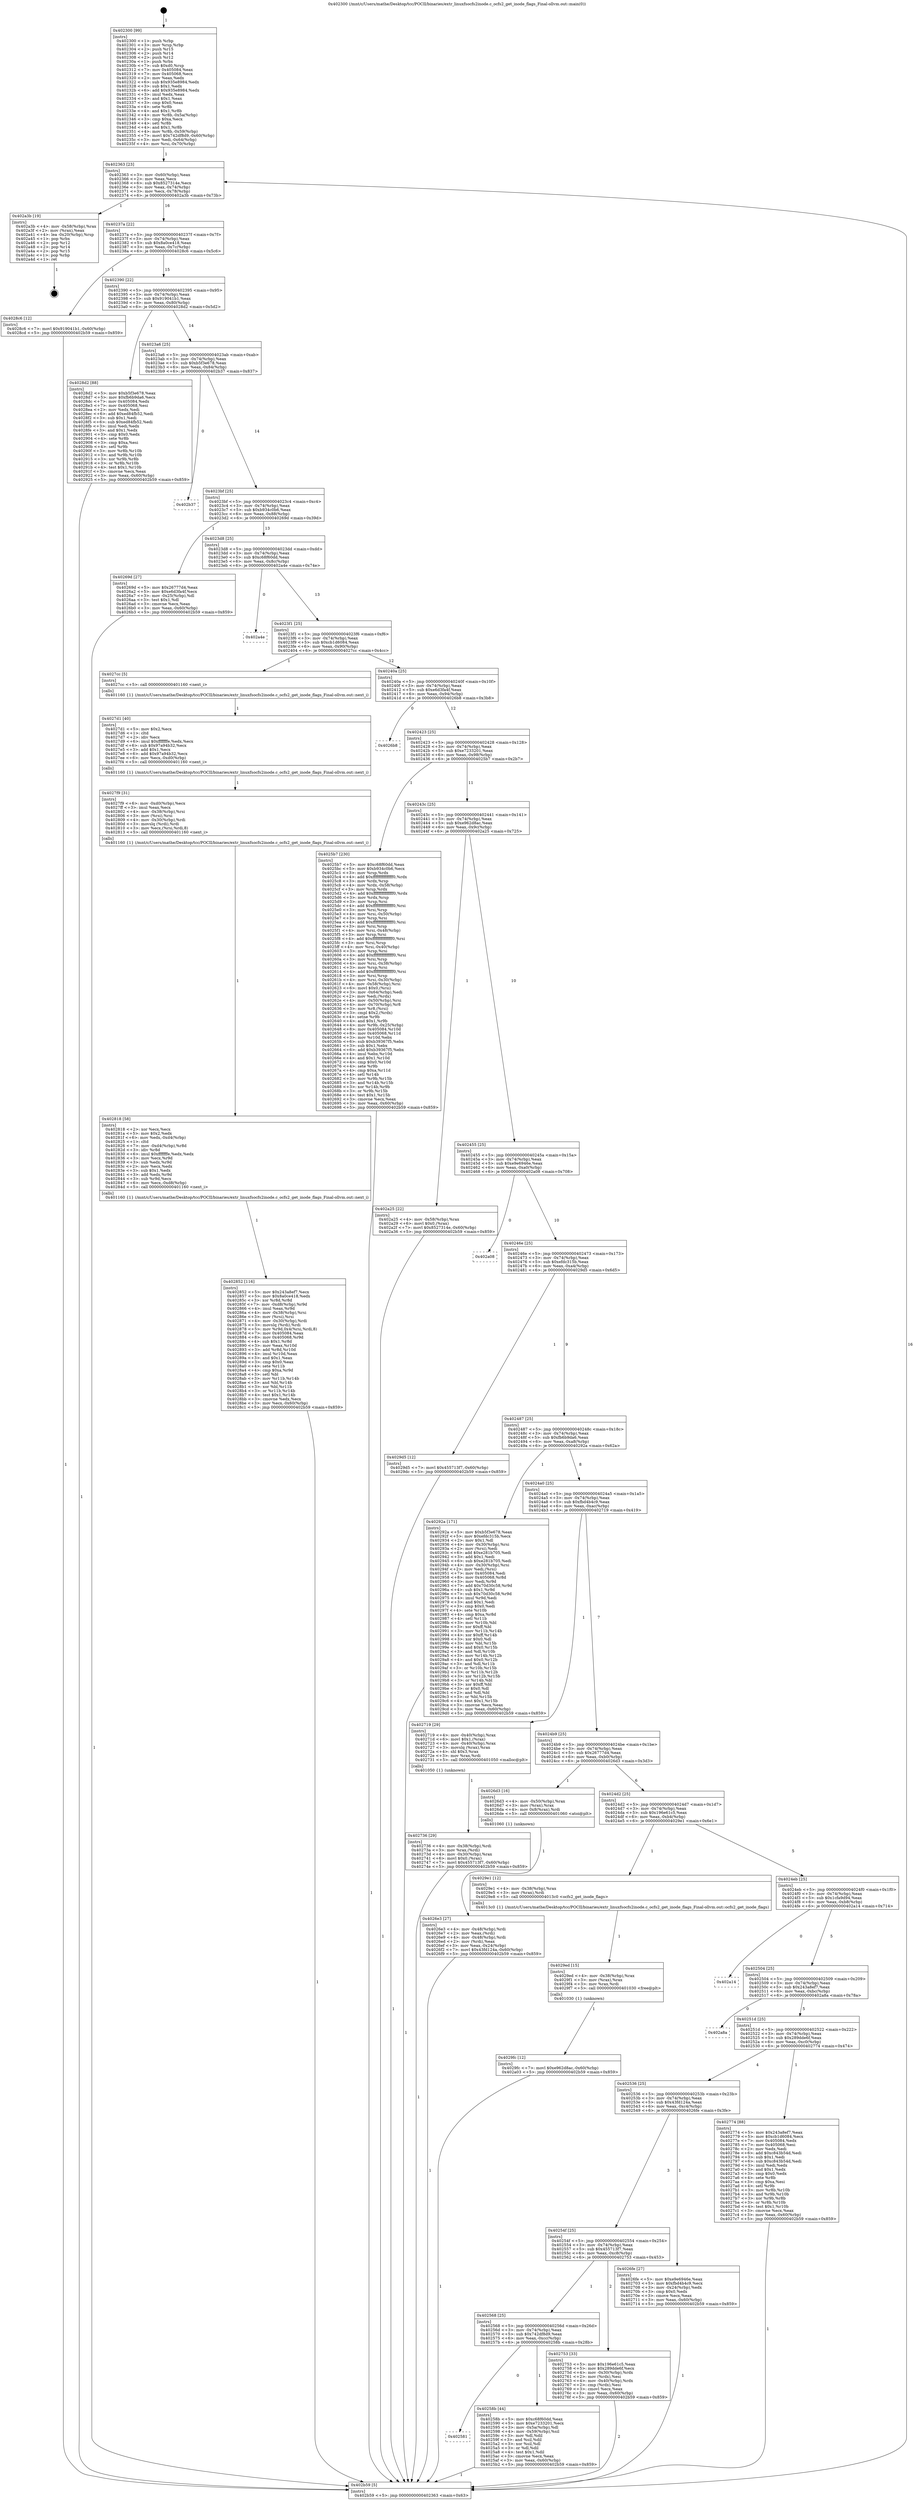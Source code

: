 digraph "0x402300" {
  label = "0x402300 (/mnt/c/Users/mathe/Desktop/tcc/POCII/binaries/extr_linuxfsocfs2inode.c_ocfs2_get_inode_flags_Final-ollvm.out::main(0))"
  labelloc = "t"
  node[shape=record]

  Entry [label="",width=0.3,height=0.3,shape=circle,fillcolor=black,style=filled]
  "0x402363" [label="{
     0x402363 [23]\l
     | [instrs]\l
     &nbsp;&nbsp;0x402363 \<+3\>: mov -0x60(%rbp),%eax\l
     &nbsp;&nbsp;0x402366 \<+2\>: mov %eax,%ecx\l
     &nbsp;&nbsp;0x402368 \<+6\>: sub $0x8527314e,%ecx\l
     &nbsp;&nbsp;0x40236e \<+3\>: mov %eax,-0x74(%rbp)\l
     &nbsp;&nbsp;0x402371 \<+3\>: mov %ecx,-0x78(%rbp)\l
     &nbsp;&nbsp;0x402374 \<+6\>: je 0000000000402a3b \<main+0x73b\>\l
  }"]
  "0x402a3b" [label="{
     0x402a3b [19]\l
     | [instrs]\l
     &nbsp;&nbsp;0x402a3b \<+4\>: mov -0x58(%rbp),%rax\l
     &nbsp;&nbsp;0x402a3f \<+2\>: mov (%rax),%eax\l
     &nbsp;&nbsp;0x402a41 \<+4\>: lea -0x20(%rbp),%rsp\l
     &nbsp;&nbsp;0x402a45 \<+1\>: pop %rbx\l
     &nbsp;&nbsp;0x402a46 \<+2\>: pop %r12\l
     &nbsp;&nbsp;0x402a48 \<+2\>: pop %r14\l
     &nbsp;&nbsp;0x402a4a \<+2\>: pop %r15\l
     &nbsp;&nbsp;0x402a4c \<+1\>: pop %rbp\l
     &nbsp;&nbsp;0x402a4d \<+1\>: ret\l
  }"]
  "0x40237a" [label="{
     0x40237a [22]\l
     | [instrs]\l
     &nbsp;&nbsp;0x40237a \<+5\>: jmp 000000000040237f \<main+0x7f\>\l
     &nbsp;&nbsp;0x40237f \<+3\>: mov -0x74(%rbp),%eax\l
     &nbsp;&nbsp;0x402382 \<+5\>: sub $0x8a0ce418,%eax\l
     &nbsp;&nbsp;0x402387 \<+3\>: mov %eax,-0x7c(%rbp)\l
     &nbsp;&nbsp;0x40238a \<+6\>: je 00000000004028c6 \<main+0x5c6\>\l
  }"]
  Exit [label="",width=0.3,height=0.3,shape=circle,fillcolor=black,style=filled,peripheries=2]
  "0x4028c6" [label="{
     0x4028c6 [12]\l
     | [instrs]\l
     &nbsp;&nbsp;0x4028c6 \<+7\>: movl $0x919041b1,-0x60(%rbp)\l
     &nbsp;&nbsp;0x4028cd \<+5\>: jmp 0000000000402b59 \<main+0x859\>\l
  }"]
  "0x402390" [label="{
     0x402390 [22]\l
     | [instrs]\l
     &nbsp;&nbsp;0x402390 \<+5\>: jmp 0000000000402395 \<main+0x95\>\l
     &nbsp;&nbsp;0x402395 \<+3\>: mov -0x74(%rbp),%eax\l
     &nbsp;&nbsp;0x402398 \<+5\>: sub $0x919041b1,%eax\l
     &nbsp;&nbsp;0x40239d \<+3\>: mov %eax,-0x80(%rbp)\l
     &nbsp;&nbsp;0x4023a0 \<+6\>: je 00000000004028d2 \<main+0x5d2\>\l
  }"]
  "0x4029fc" [label="{
     0x4029fc [12]\l
     | [instrs]\l
     &nbsp;&nbsp;0x4029fc \<+7\>: movl $0xe962d8ac,-0x60(%rbp)\l
     &nbsp;&nbsp;0x402a03 \<+5\>: jmp 0000000000402b59 \<main+0x859\>\l
  }"]
  "0x4028d2" [label="{
     0x4028d2 [88]\l
     | [instrs]\l
     &nbsp;&nbsp;0x4028d2 \<+5\>: mov $0xb5f3e678,%eax\l
     &nbsp;&nbsp;0x4028d7 \<+5\>: mov $0xfb6b9da6,%ecx\l
     &nbsp;&nbsp;0x4028dc \<+7\>: mov 0x405084,%edx\l
     &nbsp;&nbsp;0x4028e3 \<+7\>: mov 0x405068,%esi\l
     &nbsp;&nbsp;0x4028ea \<+2\>: mov %edx,%edi\l
     &nbsp;&nbsp;0x4028ec \<+6\>: add $0xed84fb52,%edi\l
     &nbsp;&nbsp;0x4028f2 \<+3\>: sub $0x1,%edi\l
     &nbsp;&nbsp;0x4028f5 \<+6\>: sub $0xed84fb52,%edi\l
     &nbsp;&nbsp;0x4028fb \<+3\>: imul %edi,%edx\l
     &nbsp;&nbsp;0x4028fe \<+3\>: and $0x1,%edx\l
     &nbsp;&nbsp;0x402901 \<+3\>: cmp $0x0,%edx\l
     &nbsp;&nbsp;0x402904 \<+4\>: sete %r8b\l
     &nbsp;&nbsp;0x402908 \<+3\>: cmp $0xa,%esi\l
     &nbsp;&nbsp;0x40290b \<+4\>: setl %r9b\l
     &nbsp;&nbsp;0x40290f \<+3\>: mov %r8b,%r10b\l
     &nbsp;&nbsp;0x402912 \<+3\>: and %r9b,%r10b\l
     &nbsp;&nbsp;0x402915 \<+3\>: xor %r9b,%r8b\l
     &nbsp;&nbsp;0x402918 \<+3\>: or %r8b,%r10b\l
     &nbsp;&nbsp;0x40291b \<+4\>: test $0x1,%r10b\l
     &nbsp;&nbsp;0x40291f \<+3\>: cmovne %ecx,%eax\l
     &nbsp;&nbsp;0x402922 \<+3\>: mov %eax,-0x60(%rbp)\l
     &nbsp;&nbsp;0x402925 \<+5\>: jmp 0000000000402b59 \<main+0x859\>\l
  }"]
  "0x4023a6" [label="{
     0x4023a6 [25]\l
     | [instrs]\l
     &nbsp;&nbsp;0x4023a6 \<+5\>: jmp 00000000004023ab \<main+0xab\>\l
     &nbsp;&nbsp;0x4023ab \<+3\>: mov -0x74(%rbp),%eax\l
     &nbsp;&nbsp;0x4023ae \<+5\>: sub $0xb5f3e678,%eax\l
     &nbsp;&nbsp;0x4023b3 \<+6\>: mov %eax,-0x84(%rbp)\l
     &nbsp;&nbsp;0x4023b9 \<+6\>: je 0000000000402b37 \<main+0x837\>\l
  }"]
  "0x4029ed" [label="{
     0x4029ed [15]\l
     | [instrs]\l
     &nbsp;&nbsp;0x4029ed \<+4\>: mov -0x38(%rbp),%rax\l
     &nbsp;&nbsp;0x4029f1 \<+3\>: mov (%rax),%rax\l
     &nbsp;&nbsp;0x4029f4 \<+3\>: mov %rax,%rdi\l
     &nbsp;&nbsp;0x4029f7 \<+5\>: call 0000000000401030 \<free@plt\>\l
     | [calls]\l
     &nbsp;&nbsp;0x401030 \{1\} (unknown)\l
  }"]
  "0x402b37" [label="{
     0x402b37\l
  }", style=dashed]
  "0x4023bf" [label="{
     0x4023bf [25]\l
     | [instrs]\l
     &nbsp;&nbsp;0x4023bf \<+5\>: jmp 00000000004023c4 \<main+0xc4\>\l
     &nbsp;&nbsp;0x4023c4 \<+3\>: mov -0x74(%rbp),%eax\l
     &nbsp;&nbsp;0x4023c7 \<+5\>: sub $0xb934c0b6,%eax\l
     &nbsp;&nbsp;0x4023cc \<+6\>: mov %eax,-0x88(%rbp)\l
     &nbsp;&nbsp;0x4023d2 \<+6\>: je 000000000040269d \<main+0x39d\>\l
  }"]
  "0x402852" [label="{
     0x402852 [116]\l
     | [instrs]\l
     &nbsp;&nbsp;0x402852 \<+5\>: mov $0x243a8ef7,%ecx\l
     &nbsp;&nbsp;0x402857 \<+5\>: mov $0x8a0ce418,%edx\l
     &nbsp;&nbsp;0x40285c \<+3\>: xor %r8d,%r8d\l
     &nbsp;&nbsp;0x40285f \<+7\>: mov -0xd8(%rbp),%r9d\l
     &nbsp;&nbsp;0x402866 \<+4\>: imul %eax,%r9d\l
     &nbsp;&nbsp;0x40286a \<+4\>: mov -0x38(%rbp),%rsi\l
     &nbsp;&nbsp;0x40286e \<+3\>: mov (%rsi),%rsi\l
     &nbsp;&nbsp;0x402871 \<+4\>: mov -0x30(%rbp),%rdi\l
     &nbsp;&nbsp;0x402875 \<+3\>: movslq (%rdi),%rdi\l
     &nbsp;&nbsp;0x402878 \<+5\>: mov %r9d,0x4(%rsi,%rdi,8)\l
     &nbsp;&nbsp;0x40287d \<+7\>: mov 0x405084,%eax\l
     &nbsp;&nbsp;0x402884 \<+8\>: mov 0x405068,%r9d\l
     &nbsp;&nbsp;0x40288c \<+4\>: sub $0x1,%r8d\l
     &nbsp;&nbsp;0x402890 \<+3\>: mov %eax,%r10d\l
     &nbsp;&nbsp;0x402893 \<+3\>: add %r8d,%r10d\l
     &nbsp;&nbsp;0x402896 \<+4\>: imul %r10d,%eax\l
     &nbsp;&nbsp;0x40289a \<+3\>: and $0x1,%eax\l
     &nbsp;&nbsp;0x40289d \<+3\>: cmp $0x0,%eax\l
     &nbsp;&nbsp;0x4028a0 \<+4\>: sete %r11b\l
     &nbsp;&nbsp;0x4028a4 \<+4\>: cmp $0xa,%r9d\l
     &nbsp;&nbsp;0x4028a8 \<+3\>: setl %bl\l
     &nbsp;&nbsp;0x4028ab \<+3\>: mov %r11b,%r14b\l
     &nbsp;&nbsp;0x4028ae \<+3\>: and %bl,%r14b\l
     &nbsp;&nbsp;0x4028b1 \<+3\>: xor %bl,%r11b\l
     &nbsp;&nbsp;0x4028b4 \<+3\>: or %r11b,%r14b\l
     &nbsp;&nbsp;0x4028b7 \<+4\>: test $0x1,%r14b\l
     &nbsp;&nbsp;0x4028bb \<+3\>: cmovne %edx,%ecx\l
     &nbsp;&nbsp;0x4028be \<+3\>: mov %ecx,-0x60(%rbp)\l
     &nbsp;&nbsp;0x4028c1 \<+5\>: jmp 0000000000402b59 \<main+0x859\>\l
  }"]
  "0x40269d" [label="{
     0x40269d [27]\l
     | [instrs]\l
     &nbsp;&nbsp;0x40269d \<+5\>: mov $0x26777d4,%eax\l
     &nbsp;&nbsp;0x4026a2 \<+5\>: mov $0xe6d3fa4f,%ecx\l
     &nbsp;&nbsp;0x4026a7 \<+3\>: mov -0x25(%rbp),%dl\l
     &nbsp;&nbsp;0x4026aa \<+3\>: test $0x1,%dl\l
     &nbsp;&nbsp;0x4026ad \<+3\>: cmovne %ecx,%eax\l
     &nbsp;&nbsp;0x4026b0 \<+3\>: mov %eax,-0x60(%rbp)\l
     &nbsp;&nbsp;0x4026b3 \<+5\>: jmp 0000000000402b59 \<main+0x859\>\l
  }"]
  "0x4023d8" [label="{
     0x4023d8 [25]\l
     | [instrs]\l
     &nbsp;&nbsp;0x4023d8 \<+5\>: jmp 00000000004023dd \<main+0xdd\>\l
     &nbsp;&nbsp;0x4023dd \<+3\>: mov -0x74(%rbp),%eax\l
     &nbsp;&nbsp;0x4023e0 \<+5\>: sub $0xc68f60dd,%eax\l
     &nbsp;&nbsp;0x4023e5 \<+6\>: mov %eax,-0x8c(%rbp)\l
     &nbsp;&nbsp;0x4023eb \<+6\>: je 0000000000402a4e \<main+0x74e\>\l
  }"]
  "0x402818" [label="{
     0x402818 [58]\l
     | [instrs]\l
     &nbsp;&nbsp;0x402818 \<+2\>: xor %ecx,%ecx\l
     &nbsp;&nbsp;0x40281a \<+5\>: mov $0x2,%edx\l
     &nbsp;&nbsp;0x40281f \<+6\>: mov %edx,-0xd4(%rbp)\l
     &nbsp;&nbsp;0x402825 \<+1\>: cltd\l
     &nbsp;&nbsp;0x402826 \<+7\>: mov -0xd4(%rbp),%r8d\l
     &nbsp;&nbsp;0x40282d \<+3\>: idiv %r8d\l
     &nbsp;&nbsp;0x402830 \<+6\>: imul $0xfffffffe,%edx,%edx\l
     &nbsp;&nbsp;0x402836 \<+3\>: mov %ecx,%r9d\l
     &nbsp;&nbsp;0x402839 \<+3\>: sub %edx,%r9d\l
     &nbsp;&nbsp;0x40283c \<+2\>: mov %ecx,%edx\l
     &nbsp;&nbsp;0x40283e \<+3\>: sub $0x1,%edx\l
     &nbsp;&nbsp;0x402841 \<+3\>: add %edx,%r9d\l
     &nbsp;&nbsp;0x402844 \<+3\>: sub %r9d,%ecx\l
     &nbsp;&nbsp;0x402847 \<+6\>: mov %ecx,-0xd8(%rbp)\l
     &nbsp;&nbsp;0x40284d \<+5\>: call 0000000000401160 \<next_i\>\l
     | [calls]\l
     &nbsp;&nbsp;0x401160 \{1\} (/mnt/c/Users/mathe/Desktop/tcc/POCII/binaries/extr_linuxfsocfs2inode.c_ocfs2_get_inode_flags_Final-ollvm.out::next_i)\l
  }"]
  "0x402a4e" [label="{
     0x402a4e\l
  }", style=dashed]
  "0x4023f1" [label="{
     0x4023f1 [25]\l
     | [instrs]\l
     &nbsp;&nbsp;0x4023f1 \<+5\>: jmp 00000000004023f6 \<main+0xf6\>\l
     &nbsp;&nbsp;0x4023f6 \<+3\>: mov -0x74(%rbp),%eax\l
     &nbsp;&nbsp;0x4023f9 \<+5\>: sub $0xcb1d6084,%eax\l
     &nbsp;&nbsp;0x4023fe \<+6\>: mov %eax,-0x90(%rbp)\l
     &nbsp;&nbsp;0x402404 \<+6\>: je 00000000004027cc \<main+0x4cc\>\l
  }"]
  "0x4027f9" [label="{
     0x4027f9 [31]\l
     | [instrs]\l
     &nbsp;&nbsp;0x4027f9 \<+6\>: mov -0xd0(%rbp),%ecx\l
     &nbsp;&nbsp;0x4027ff \<+3\>: imul %eax,%ecx\l
     &nbsp;&nbsp;0x402802 \<+4\>: mov -0x38(%rbp),%rsi\l
     &nbsp;&nbsp;0x402806 \<+3\>: mov (%rsi),%rsi\l
     &nbsp;&nbsp;0x402809 \<+4\>: mov -0x30(%rbp),%rdi\l
     &nbsp;&nbsp;0x40280d \<+3\>: movslq (%rdi),%rdi\l
     &nbsp;&nbsp;0x402810 \<+3\>: mov %ecx,(%rsi,%rdi,8)\l
     &nbsp;&nbsp;0x402813 \<+5\>: call 0000000000401160 \<next_i\>\l
     | [calls]\l
     &nbsp;&nbsp;0x401160 \{1\} (/mnt/c/Users/mathe/Desktop/tcc/POCII/binaries/extr_linuxfsocfs2inode.c_ocfs2_get_inode_flags_Final-ollvm.out::next_i)\l
  }"]
  "0x4027cc" [label="{
     0x4027cc [5]\l
     | [instrs]\l
     &nbsp;&nbsp;0x4027cc \<+5\>: call 0000000000401160 \<next_i\>\l
     | [calls]\l
     &nbsp;&nbsp;0x401160 \{1\} (/mnt/c/Users/mathe/Desktop/tcc/POCII/binaries/extr_linuxfsocfs2inode.c_ocfs2_get_inode_flags_Final-ollvm.out::next_i)\l
  }"]
  "0x40240a" [label="{
     0x40240a [25]\l
     | [instrs]\l
     &nbsp;&nbsp;0x40240a \<+5\>: jmp 000000000040240f \<main+0x10f\>\l
     &nbsp;&nbsp;0x40240f \<+3\>: mov -0x74(%rbp),%eax\l
     &nbsp;&nbsp;0x402412 \<+5\>: sub $0xe6d3fa4f,%eax\l
     &nbsp;&nbsp;0x402417 \<+6\>: mov %eax,-0x94(%rbp)\l
     &nbsp;&nbsp;0x40241d \<+6\>: je 00000000004026b8 \<main+0x3b8\>\l
  }"]
  "0x4027d1" [label="{
     0x4027d1 [40]\l
     | [instrs]\l
     &nbsp;&nbsp;0x4027d1 \<+5\>: mov $0x2,%ecx\l
     &nbsp;&nbsp;0x4027d6 \<+1\>: cltd\l
     &nbsp;&nbsp;0x4027d7 \<+2\>: idiv %ecx\l
     &nbsp;&nbsp;0x4027d9 \<+6\>: imul $0xfffffffe,%edx,%ecx\l
     &nbsp;&nbsp;0x4027df \<+6\>: sub $0x97a94b32,%ecx\l
     &nbsp;&nbsp;0x4027e5 \<+3\>: add $0x1,%ecx\l
     &nbsp;&nbsp;0x4027e8 \<+6\>: add $0x97a94b32,%ecx\l
     &nbsp;&nbsp;0x4027ee \<+6\>: mov %ecx,-0xd0(%rbp)\l
     &nbsp;&nbsp;0x4027f4 \<+5\>: call 0000000000401160 \<next_i\>\l
     | [calls]\l
     &nbsp;&nbsp;0x401160 \{1\} (/mnt/c/Users/mathe/Desktop/tcc/POCII/binaries/extr_linuxfsocfs2inode.c_ocfs2_get_inode_flags_Final-ollvm.out::next_i)\l
  }"]
  "0x4026b8" [label="{
     0x4026b8\l
  }", style=dashed]
  "0x402423" [label="{
     0x402423 [25]\l
     | [instrs]\l
     &nbsp;&nbsp;0x402423 \<+5\>: jmp 0000000000402428 \<main+0x128\>\l
     &nbsp;&nbsp;0x402428 \<+3\>: mov -0x74(%rbp),%eax\l
     &nbsp;&nbsp;0x40242b \<+5\>: sub $0xe7233201,%eax\l
     &nbsp;&nbsp;0x402430 \<+6\>: mov %eax,-0x98(%rbp)\l
     &nbsp;&nbsp;0x402436 \<+6\>: je 00000000004025b7 \<main+0x2b7\>\l
  }"]
  "0x402736" [label="{
     0x402736 [29]\l
     | [instrs]\l
     &nbsp;&nbsp;0x402736 \<+4\>: mov -0x38(%rbp),%rdi\l
     &nbsp;&nbsp;0x40273a \<+3\>: mov %rax,(%rdi)\l
     &nbsp;&nbsp;0x40273d \<+4\>: mov -0x30(%rbp),%rax\l
     &nbsp;&nbsp;0x402741 \<+6\>: movl $0x0,(%rax)\l
     &nbsp;&nbsp;0x402747 \<+7\>: movl $0x455713f7,-0x60(%rbp)\l
     &nbsp;&nbsp;0x40274e \<+5\>: jmp 0000000000402b59 \<main+0x859\>\l
  }"]
  "0x4025b7" [label="{
     0x4025b7 [230]\l
     | [instrs]\l
     &nbsp;&nbsp;0x4025b7 \<+5\>: mov $0xc68f60dd,%eax\l
     &nbsp;&nbsp;0x4025bc \<+5\>: mov $0xb934c0b6,%ecx\l
     &nbsp;&nbsp;0x4025c1 \<+3\>: mov %rsp,%rdx\l
     &nbsp;&nbsp;0x4025c4 \<+4\>: add $0xfffffffffffffff0,%rdx\l
     &nbsp;&nbsp;0x4025c8 \<+3\>: mov %rdx,%rsp\l
     &nbsp;&nbsp;0x4025cb \<+4\>: mov %rdx,-0x58(%rbp)\l
     &nbsp;&nbsp;0x4025cf \<+3\>: mov %rsp,%rdx\l
     &nbsp;&nbsp;0x4025d2 \<+4\>: add $0xfffffffffffffff0,%rdx\l
     &nbsp;&nbsp;0x4025d6 \<+3\>: mov %rdx,%rsp\l
     &nbsp;&nbsp;0x4025d9 \<+3\>: mov %rsp,%rsi\l
     &nbsp;&nbsp;0x4025dc \<+4\>: add $0xfffffffffffffff0,%rsi\l
     &nbsp;&nbsp;0x4025e0 \<+3\>: mov %rsi,%rsp\l
     &nbsp;&nbsp;0x4025e3 \<+4\>: mov %rsi,-0x50(%rbp)\l
     &nbsp;&nbsp;0x4025e7 \<+3\>: mov %rsp,%rsi\l
     &nbsp;&nbsp;0x4025ea \<+4\>: add $0xfffffffffffffff0,%rsi\l
     &nbsp;&nbsp;0x4025ee \<+3\>: mov %rsi,%rsp\l
     &nbsp;&nbsp;0x4025f1 \<+4\>: mov %rsi,-0x48(%rbp)\l
     &nbsp;&nbsp;0x4025f5 \<+3\>: mov %rsp,%rsi\l
     &nbsp;&nbsp;0x4025f8 \<+4\>: add $0xfffffffffffffff0,%rsi\l
     &nbsp;&nbsp;0x4025fc \<+3\>: mov %rsi,%rsp\l
     &nbsp;&nbsp;0x4025ff \<+4\>: mov %rsi,-0x40(%rbp)\l
     &nbsp;&nbsp;0x402603 \<+3\>: mov %rsp,%rsi\l
     &nbsp;&nbsp;0x402606 \<+4\>: add $0xfffffffffffffff0,%rsi\l
     &nbsp;&nbsp;0x40260a \<+3\>: mov %rsi,%rsp\l
     &nbsp;&nbsp;0x40260d \<+4\>: mov %rsi,-0x38(%rbp)\l
     &nbsp;&nbsp;0x402611 \<+3\>: mov %rsp,%rsi\l
     &nbsp;&nbsp;0x402614 \<+4\>: add $0xfffffffffffffff0,%rsi\l
     &nbsp;&nbsp;0x402618 \<+3\>: mov %rsi,%rsp\l
     &nbsp;&nbsp;0x40261b \<+4\>: mov %rsi,-0x30(%rbp)\l
     &nbsp;&nbsp;0x40261f \<+4\>: mov -0x58(%rbp),%rsi\l
     &nbsp;&nbsp;0x402623 \<+6\>: movl $0x0,(%rsi)\l
     &nbsp;&nbsp;0x402629 \<+3\>: mov -0x64(%rbp),%edi\l
     &nbsp;&nbsp;0x40262c \<+2\>: mov %edi,(%rdx)\l
     &nbsp;&nbsp;0x40262e \<+4\>: mov -0x50(%rbp),%rsi\l
     &nbsp;&nbsp;0x402632 \<+4\>: mov -0x70(%rbp),%r8\l
     &nbsp;&nbsp;0x402636 \<+3\>: mov %r8,(%rsi)\l
     &nbsp;&nbsp;0x402639 \<+3\>: cmpl $0x2,(%rdx)\l
     &nbsp;&nbsp;0x40263c \<+4\>: setne %r9b\l
     &nbsp;&nbsp;0x402640 \<+4\>: and $0x1,%r9b\l
     &nbsp;&nbsp;0x402644 \<+4\>: mov %r9b,-0x25(%rbp)\l
     &nbsp;&nbsp;0x402648 \<+8\>: mov 0x405084,%r10d\l
     &nbsp;&nbsp;0x402650 \<+8\>: mov 0x405068,%r11d\l
     &nbsp;&nbsp;0x402658 \<+3\>: mov %r10d,%ebx\l
     &nbsp;&nbsp;0x40265b \<+6\>: sub $0xb39367f5,%ebx\l
     &nbsp;&nbsp;0x402661 \<+3\>: sub $0x1,%ebx\l
     &nbsp;&nbsp;0x402664 \<+6\>: add $0xb39367f5,%ebx\l
     &nbsp;&nbsp;0x40266a \<+4\>: imul %ebx,%r10d\l
     &nbsp;&nbsp;0x40266e \<+4\>: and $0x1,%r10d\l
     &nbsp;&nbsp;0x402672 \<+4\>: cmp $0x0,%r10d\l
     &nbsp;&nbsp;0x402676 \<+4\>: sete %r9b\l
     &nbsp;&nbsp;0x40267a \<+4\>: cmp $0xa,%r11d\l
     &nbsp;&nbsp;0x40267e \<+4\>: setl %r14b\l
     &nbsp;&nbsp;0x402682 \<+3\>: mov %r9b,%r15b\l
     &nbsp;&nbsp;0x402685 \<+3\>: and %r14b,%r15b\l
     &nbsp;&nbsp;0x402688 \<+3\>: xor %r14b,%r9b\l
     &nbsp;&nbsp;0x40268b \<+3\>: or %r9b,%r15b\l
     &nbsp;&nbsp;0x40268e \<+4\>: test $0x1,%r15b\l
     &nbsp;&nbsp;0x402692 \<+3\>: cmovne %ecx,%eax\l
     &nbsp;&nbsp;0x402695 \<+3\>: mov %eax,-0x60(%rbp)\l
     &nbsp;&nbsp;0x402698 \<+5\>: jmp 0000000000402b59 \<main+0x859\>\l
  }"]
  "0x40243c" [label="{
     0x40243c [25]\l
     | [instrs]\l
     &nbsp;&nbsp;0x40243c \<+5\>: jmp 0000000000402441 \<main+0x141\>\l
     &nbsp;&nbsp;0x402441 \<+3\>: mov -0x74(%rbp),%eax\l
     &nbsp;&nbsp;0x402444 \<+5\>: sub $0xe962d8ac,%eax\l
     &nbsp;&nbsp;0x402449 \<+6\>: mov %eax,-0x9c(%rbp)\l
     &nbsp;&nbsp;0x40244f \<+6\>: je 0000000000402a25 \<main+0x725\>\l
  }"]
  "0x4026e3" [label="{
     0x4026e3 [27]\l
     | [instrs]\l
     &nbsp;&nbsp;0x4026e3 \<+4\>: mov -0x48(%rbp),%rdi\l
     &nbsp;&nbsp;0x4026e7 \<+2\>: mov %eax,(%rdi)\l
     &nbsp;&nbsp;0x4026e9 \<+4\>: mov -0x48(%rbp),%rdi\l
     &nbsp;&nbsp;0x4026ed \<+2\>: mov (%rdi),%eax\l
     &nbsp;&nbsp;0x4026ef \<+3\>: mov %eax,-0x24(%rbp)\l
     &nbsp;&nbsp;0x4026f2 \<+7\>: movl $0x43fd124a,-0x60(%rbp)\l
     &nbsp;&nbsp;0x4026f9 \<+5\>: jmp 0000000000402b59 \<main+0x859\>\l
  }"]
  "0x402a25" [label="{
     0x402a25 [22]\l
     | [instrs]\l
     &nbsp;&nbsp;0x402a25 \<+4\>: mov -0x58(%rbp),%rax\l
     &nbsp;&nbsp;0x402a29 \<+6\>: movl $0x0,(%rax)\l
     &nbsp;&nbsp;0x402a2f \<+7\>: movl $0x8527314e,-0x60(%rbp)\l
     &nbsp;&nbsp;0x402a36 \<+5\>: jmp 0000000000402b59 \<main+0x859\>\l
  }"]
  "0x402455" [label="{
     0x402455 [25]\l
     | [instrs]\l
     &nbsp;&nbsp;0x402455 \<+5\>: jmp 000000000040245a \<main+0x15a\>\l
     &nbsp;&nbsp;0x40245a \<+3\>: mov -0x74(%rbp),%eax\l
     &nbsp;&nbsp;0x40245d \<+5\>: sub $0xe9e6946e,%eax\l
     &nbsp;&nbsp;0x402462 \<+6\>: mov %eax,-0xa0(%rbp)\l
     &nbsp;&nbsp;0x402468 \<+6\>: je 0000000000402a08 \<main+0x708\>\l
  }"]
  "0x402300" [label="{
     0x402300 [99]\l
     | [instrs]\l
     &nbsp;&nbsp;0x402300 \<+1\>: push %rbp\l
     &nbsp;&nbsp;0x402301 \<+3\>: mov %rsp,%rbp\l
     &nbsp;&nbsp;0x402304 \<+2\>: push %r15\l
     &nbsp;&nbsp;0x402306 \<+2\>: push %r14\l
     &nbsp;&nbsp;0x402308 \<+2\>: push %r12\l
     &nbsp;&nbsp;0x40230a \<+1\>: push %rbx\l
     &nbsp;&nbsp;0x40230b \<+7\>: sub $0xd0,%rsp\l
     &nbsp;&nbsp;0x402312 \<+7\>: mov 0x405084,%eax\l
     &nbsp;&nbsp;0x402319 \<+7\>: mov 0x405068,%ecx\l
     &nbsp;&nbsp;0x402320 \<+2\>: mov %eax,%edx\l
     &nbsp;&nbsp;0x402322 \<+6\>: sub $0x935e8984,%edx\l
     &nbsp;&nbsp;0x402328 \<+3\>: sub $0x1,%edx\l
     &nbsp;&nbsp;0x40232b \<+6\>: add $0x935e8984,%edx\l
     &nbsp;&nbsp;0x402331 \<+3\>: imul %edx,%eax\l
     &nbsp;&nbsp;0x402334 \<+3\>: and $0x1,%eax\l
     &nbsp;&nbsp;0x402337 \<+3\>: cmp $0x0,%eax\l
     &nbsp;&nbsp;0x40233a \<+4\>: sete %r8b\l
     &nbsp;&nbsp;0x40233e \<+4\>: and $0x1,%r8b\l
     &nbsp;&nbsp;0x402342 \<+4\>: mov %r8b,-0x5a(%rbp)\l
     &nbsp;&nbsp;0x402346 \<+3\>: cmp $0xa,%ecx\l
     &nbsp;&nbsp;0x402349 \<+4\>: setl %r8b\l
     &nbsp;&nbsp;0x40234d \<+4\>: and $0x1,%r8b\l
     &nbsp;&nbsp;0x402351 \<+4\>: mov %r8b,-0x59(%rbp)\l
     &nbsp;&nbsp;0x402355 \<+7\>: movl $0x742df8d9,-0x60(%rbp)\l
     &nbsp;&nbsp;0x40235c \<+3\>: mov %edi,-0x64(%rbp)\l
     &nbsp;&nbsp;0x40235f \<+4\>: mov %rsi,-0x70(%rbp)\l
  }"]
  "0x402a08" [label="{
     0x402a08\l
  }", style=dashed]
  "0x40246e" [label="{
     0x40246e [25]\l
     | [instrs]\l
     &nbsp;&nbsp;0x40246e \<+5\>: jmp 0000000000402473 \<main+0x173\>\l
     &nbsp;&nbsp;0x402473 \<+3\>: mov -0x74(%rbp),%eax\l
     &nbsp;&nbsp;0x402476 \<+5\>: sub $0xefdc315b,%eax\l
     &nbsp;&nbsp;0x40247b \<+6\>: mov %eax,-0xa4(%rbp)\l
     &nbsp;&nbsp;0x402481 \<+6\>: je 00000000004029d5 \<main+0x6d5\>\l
  }"]
  "0x402b59" [label="{
     0x402b59 [5]\l
     | [instrs]\l
     &nbsp;&nbsp;0x402b59 \<+5\>: jmp 0000000000402363 \<main+0x63\>\l
  }"]
  "0x4029d5" [label="{
     0x4029d5 [12]\l
     | [instrs]\l
     &nbsp;&nbsp;0x4029d5 \<+7\>: movl $0x455713f7,-0x60(%rbp)\l
     &nbsp;&nbsp;0x4029dc \<+5\>: jmp 0000000000402b59 \<main+0x859\>\l
  }"]
  "0x402487" [label="{
     0x402487 [25]\l
     | [instrs]\l
     &nbsp;&nbsp;0x402487 \<+5\>: jmp 000000000040248c \<main+0x18c\>\l
     &nbsp;&nbsp;0x40248c \<+3\>: mov -0x74(%rbp),%eax\l
     &nbsp;&nbsp;0x40248f \<+5\>: sub $0xfb6b9da6,%eax\l
     &nbsp;&nbsp;0x402494 \<+6\>: mov %eax,-0xa8(%rbp)\l
     &nbsp;&nbsp;0x40249a \<+6\>: je 000000000040292a \<main+0x62a\>\l
  }"]
  "0x402581" [label="{
     0x402581\l
  }", style=dashed]
  "0x40292a" [label="{
     0x40292a [171]\l
     | [instrs]\l
     &nbsp;&nbsp;0x40292a \<+5\>: mov $0xb5f3e678,%eax\l
     &nbsp;&nbsp;0x40292f \<+5\>: mov $0xefdc315b,%ecx\l
     &nbsp;&nbsp;0x402934 \<+2\>: mov $0x1,%dl\l
     &nbsp;&nbsp;0x402936 \<+4\>: mov -0x30(%rbp),%rsi\l
     &nbsp;&nbsp;0x40293a \<+2\>: mov (%rsi),%edi\l
     &nbsp;&nbsp;0x40293c \<+6\>: add $0xe281b705,%edi\l
     &nbsp;&nbsp;0x402942 \<+3\>: add $0x1,%edi\l
     &nbsp;&nbsp;0x402945 \<+6\>: sub $0xe281b705,%edi\l
     &nbsp;&nbsp;0x40294b \<+4\>: mov -0x30(%rbp),%rsi\l
     &nbsp;&nbsp;0x40294f \<+2\>: mov %edi,(%rsi)\l
     &nbsp;&nbsp;0x402951 \<+7\>: mov 0x405084,%edi\l
     &nbsp;&nbsp;0x402958 \<+8\>: mov 0x405068,%r8d\l
     &nbsp;&nbsp;0x402960 \<+3\>: mov %edi,%r9d\l
     &nbsp;&nbsp;0x402963 \<+7\>: add $0x70d30c58,%r9d\l
     &nbsp;&nbsp;0x40296a \<+4\>: sub $0x1,%r9d\l
     &nbsp;&nbsp;0x40296e \<+7\>: sub $0x70d30c58,%r9d\l
     &nbsp;&nbsp;0x402975 \<+4\>: imul %r9d,%edi\l
     &nbsp;&nbsp;0x402979 \<+3\>: and $0x1,%edi\l
     &nbsp;&nbsp;0x40297c \<+3\>: cmp $0x0,%edi\l
     &nbsp;&nbsp;0x40297f \<+4\>: sete %r10b\l
     &nbsp;&nbsp;0x402983 \<+4\>: cmp $0xa,%r8d\l
     &nbsp;&nbsp;0x402987 \<+4\>: setl %r11b\l
     &nbsp;&nbsp;0x40298b \<+3\>: mov %r10b,%bl\l
     &nbsp;&nbsp;0x40298e \<+3\>: xor $0xff,%bl\l
     &nbsp;&nbsp;0x402991 \<+3\>: mov %r11b,%r14b\l
     &nbsp;&nbsp;0x402994 \<+4\>: xor $0xff,%r14b\l
     &nbsp;&nbsp;0x402998 \<+3\>: xor $0x0,%dl\l
     &nbsp;&nbsp;0x40299b \<+3\>: mov %bl,%r15b\l
     &nbsp;&nbsp;0x40299e \<+4\>: and $0x0,%r15b\l
     &nbsp;&nbsp;0x4029a2 \<+3\>: and %dl,%r10b\l
     &nbsp;&nbsp;0x4029a5 \<+3\>: mov %r14b,%r12b\l
     &nbsp;&nbsp;0x4029a8 \<+4\>: and $0x0,%r12b\l
     &nbsp;&nbsp;0x4029ac \<+3\>: and %dl,%r11b\l
     &nbsp;&nbsp;0x4029af \<+3\>: or %r10b,%r15b\l
     &nbsp;&nbsp;0x4029b2 \<+3\>: or %r11b,%r12b\l
     &nbsp;&nbsp;0x4029b5 \<+3\>: xor %r12b,%r15b\l
     &nbsp;&nbsp;0x4029b8 \<+3\>: or %r14b,%bl\l
     &nbsp;&nbsp;0x4029bb \<+3\>: xor $0xff,%bl\l
     &nbsp;&nbsp;0x4029be \<+3\>: or $0x0,%dl\l
     &nbsp;&nbsp;0x4029c1 \<+2\>: and %dl,%bl\l
     &nbsp;&nbsp;0x4029c3 \<+3\>: or %bl,%r15b\l
     &nbsp;&nbsp;0x4029c6 \<+4\>: test $0x1,%r15b\l
     &nbsp;&nbsp;0x4029ca \<+3\>: cmovne %ecx,%eax\l
     &nbsp;&nbsp;0x4029cd \<+3\>: mov %eax,-0x60(%rbp)\l
     &nbsp;&nbsp;0x4029d0 \<+5\>: jmp 0000000000402b59 \<main+0x859\>\l
  }"]
  "0x4024a0" [label="{
     0x4024a0 [25]\l
     | [instrs]\l
     &nbsp;&nbsp;0x4024a0 \<+5\>: jmp 00000000004024a5 \<main+0x1a5\>\l
     &nbsp;&nbsp;0x4024a5 \<+3\>: mov -0x74(%rbp),%eax\l
     &nbsp;&nbsp;0x4024a8 \<+5\>: sub $0xfbd4b4c9,%eax\l
     &nbsp;&nbsp;0x4024ad \<+6\>: mov %eax,-0xac(%rbp)\l
     &nbsp;&nbsp;0x4024b3 \<+6\>: je 0000000000402719 \<main+0x419\>\l
  }"]
  "0x40258b" [label="{
     0x40258b [44]\l
     | [instrs]\l
     &nbsp;&nbsp;0x40258b \<+5\>: mov $0xc68f60dd,%eax\l
     &nbsp;&nbsp;0x402590 \<+5\>: mov $0xe7233201,%ecx\l
     &nbsp;&nbsp;0x402595 \<+3\>: mov -0x5a(%rbp),%dl\l
     &nbsp;&nbsp;0x402598 \<+4\>: mov -0x59(%rbp),%sil\l
     &nbsp;&nbsp;0x40259c \<+3\>: mov %dl,%dil\l
     &nbsp;&nbsp;0x40259f \<+3\>: and %sil,%dil\l
     &nbsp;&nbsp;0x4025a2 \<+3\>: xor %sil,%dl\l
     &nbsp;&nbsp;0x4025a5 \<+3\>: or %dl,%dil\l
     &nbsp;&nbsp;0x4025a8 \<+4\>: test $0x1,%dil\l
     &nbsp;&nbsp;0x4025ac \<+3\>: cmovne %ecx,%eax\l
     &nbsp;&nbsp;0x4025af \<+3\>: mov %eax,-0x60(%rbp)\l
     &nbsp;&nbsp;0x4025b2 \<+5\>: jmp 0000000000402b59 \<main+0x859\>\l
  }"]
  "0x402719" [label="{
     0x402719 [29]\l
     | [instrs]\l
     &nbsp;&nbsp;0x402719 \<+4\>: mov -0x40(%rbp),%rax\l
     &nbsp;&nbsp;0x40271d \<+6\>: movl $0x1,(%rax)\l
     &nbsp;&nbsp;0x402723 \<+4\>: mov -0x40(%rbp),%rax\l
     &nbsp;&nbsp;0x402727 \<+3\>: movslq (%rax),%rax\l
     &nbsp;&nbsp;0x40272a \<+4\>: shl $0x3,%rax\l
     &nbsp;&nbsp;0x40272e \<+3\>: mov %rax,%rdi\l
     &nbsp;&nbsp;0x402731 \<+5\>: call 0000000000401050 \<malloc@plt\>\l
     | [calls]\l
     &nbsp;&nbsp;0x401050 \{1\} (unknown)\l
  }"]
  "0x4024b9" [label="{
     0x4024b9 [25]\l
     | [instrs]\l
     &nbsp;&nbsp;0x4024b9 \<+5\>: jmp 00000000004024be \<main+0x1be\>\l
     &nbsp;&nbsp;0x4024be \<+3\>: mov -0x74(%rbp),%eax\l
     &nbsp;&nbsp;0x4024c1 \<+5\>: sub $0x26777d4,%eax\l
     &nbsp;&nbsp;0x4024c6 \<+6\>: mov %eax,-0xb0(%rbp)\l
     &nbsp;&nbsp;0x4024cc \<+6\>: je 00000000004026d3 \<main+0x3d3\>\l
  }"]
  "0x402568" [label="{
     0x402568 [25]\l
     | [instrs]\l
     &nbsp;&nbsp;0x402568 \<+5\>: jmp 000000000040256d \<main+0x26d\>\l
     &nbsp;&nbsp;0x40256d \<+3\>: mov -0x74(%rbp),%eax\l
     &nbsp;&nbsp;0x402570 \<+5\>: sub $0x742df8d9,%eax\l
     &nbsp;&nbsp;0x402575 \<+6\>: mov %eax,-0xcc(%rbp)\l
     &nbsp;&nbsp;0x40257b \<+6\>: je 000000000040258b \<main+0x28b\>\l
  }"]
  "0x4026d3" [label="{
     0x4026d3 [16]\l
     | [instrs]\l
     &nbsp;&nbsp;0x4026d3 \<+4\>: mov -0x50(%rbp),%rax\l
     &nbsp;&nbsp;0x4026d7 \<+3\>: mov (%rax),%rax\l
     &nbsp;&nbsp;0x4026da \<+4\>: mov 0x8(%rax),%rdi\l
     &nbsp;&nbsp;0x4026de \<+5\>: call 0000000000401060 \<atoi@plt\>\l
     | [calls]\l
     &nbsp;&nbsp;0x401060 \{1\} (unknown)\l
  }"]
  "0x4024d2" [label="{
     0x4024d2 [25]\l
     | [instrs]\l
     &nbsp;&nbsp;0x4024d2 \<+5\>: jmp 00000000004024d7 \<main+0x1d7\>\l
     &nbsp;&nbsp;0x4024d7 \<+3\>: mov -0x74(%rbp),%eax\l
     &nbsp;&nbsp;0x4024da \<+5\>: sub $0x196e61c5,%eax\l
     &nbsp;&nbsp;0x4024df \<+6\>: mov %eax,-0xb4(%rbp)\l
     &nbsp;&nbsp;0x4024e5 \<+6\>: je 00000000004029e1 \<main+0x6e1\>\l
  }"]
  "0x402753" [label="{
     0x402753 [33]\l
     | [instrs]\l
     &nbsp;&nbsp;0x402753 \<+5\>: mov $0x196e61c5,%eax\l
     &nbsp;&nbsp;0x402758 \<+5\>: mov $0x289dde6f,%ecx\l
     &nbsp;&nbsp;0x40275d \<+4\>: mov -0x30(%rbp),%rdx\l
     &nbsp;&nbsp;0x402761 \<+2\>: mov (%rdx),%esi\l
     &nbsp;&nbsp;0x402763 \<+4\>: mov -0x40(%rbp),%rdx\l
     &nbsp;&nbsp;0x402767 \<+2\>: cmp (%rdx),%esi\l
     &nbsp;&nbsp;0x402769 \<+3\>: cmovl %ecx,%eax\l
     &nbsp;&nbsp;0x40276c \<+3\>: mov %eax,-0x60(%rbp)\l
     &nbsp;&nbsp;0x40276f \<+5\>: jmp 0000000000402b59 \<main+0x859\>\l
  }"]
  "0x4029e1" [label="{
     0x4029e1 [12]\l
     | [instrs]\l
     &nbsp;&nbsp;0x4029e1 \<+4\>: mov -0x38(%rbp),%rax\l
     &nbsp;&nbsp;0x4029e5 \<+3\>: mov (%rax),%rdi\l
     &nbsp;&nbsp;0x4029e8 \<+5\>: call 00000000004013c0 \<ocfs2_get_inode_flags\>\l
     | [calls]\l
     &nbsp;&nbsp;0x4013c0 \{1\} (/mnt/c/Users/mathe/Desktop/tcc/POCII/binaries/extr_linuxfsocfs2inode.c_ocfs2_get_inode_flags_Final-ollvm.out::ocfs2_get_inode_flags)\l
  }"]
  "0x4024eb" [label="{
     0x4024eb [25]\l
     | [instrs]\l
     &nbsp;&nbsp;0x4024eb \<+5\>: jmp 00000000004024f0 \<main+0x1f0\>\l
     &nbsp;&nbsp;0x4024f0 \<+3\>: mov -0x74(%rbp),%eax\l
     &nbsp;&nbsp;0x4024f3 \<+5\>: sub $0x1cfa9d94,%eax\l
     &nbsp;&nbsp;0x4024f8 \<+6\>: mov %eax,-0xb8(%rbp)\l
     &nbsp;&nbsp;0x4024fe \<+6\>: je 0000000000402a14 \<main+0x714\>\l
  }"]
  "0x40254f" [label="{
     0x40254f [25]\l
     | [instrs]\l
     &nbsp;&nbsp;0x40254f \<+5\>: jmp 0000000000402554 \<main+0x254\>\l
     &nbsp;&nbsp;0x402554 \<+3\>: mov -0x74(%rbp),%eax\l
     &nbsp;&nbsp;0x402557 \<+5\>: sub $0x455713f7,%eax\l
     &nbsp;&nbsp;0x40255c \<+6\>: mov %eax,-0xc8(%rbp)\l
     &nbsp;&nbsp;0x402562 \<+6\>: je 0000000000402753 \<main+0x453\>\l
  }"]
  "0x402a14" [label="{
     0x402a14\l
  }", style=dashed]
  "0x402504" [label="{
     0x402504 [25]\l
     | [instrs]\l
     &nbsp;&nbsp;0x402504 \<+5\>: jmp 0000000000402509 \<main+0x209\>\l
     &nbsp;&nbsp;0x402509 \<+3\>: mov -0x74(%rbp),%eax\l
     &nbsp;&nbsp;0x40250c \<+5\>: sub $0x243a8ef7,%eax\l
     &nbsp;&nbsp;0x402511 \<+6\>: mov %eax,-0xbc(%rbp)\l
     &nbsp;&nbsp;0x402517 \<+6\>: je 0000000000402a8a \<main+0x78a\>\l
  }"]
  "0x4026fe" [label="{
     0x4026fe [27]\l
     | [instrs]\l
     &nbsp;&nbsp;0x4026fe \<+5\>: mov $0xe9e6946e,%eax\l
     &nbsp;&nbsp;0x402703 \<+5\>: mov $0xfbd4b4c9,%ecx\l
     &nbsp;&nbsp;0x402708 \<+3\>: mov -0x24(%rbp),%edx\l
     &nbsp;&nbsp;0x40270b \<+3\>: cmp $0x0,%edx\l
     &nbsp;&nbsp;0x40270e \<+3\>: cmove %ecx,%eax\l
     &nbsp;&nbsp;0x402711 \<+3\>: mov %eax,-0x60(%rbp)\l
     &nbsp;&nbsp;0x402714 \<+5\>: jmp 0000000000402b59 \<main+0x859\>\l
  }"]
  "0x402a8a" [label="{
     0x402a8a\l
  }", style=dashed]
  "0x40251d" [label="{
     0x40251d [25]\l
     | [instrs]\l
     &nbsp;&nbsp;0x40251d \<+5\>: jmp 0000000000402522 \<main+0x222\>\l
     &nbsp;&nbsp;0x402522 \<+3\>: mov -0x74(%rbp),%eax\l
     &nbsp;&nbsp;0x402525 \<+5\>: sub $0x289dde6f,%eax\l
     &nbsp;&nbsp;0x40252a \<+6\>: mov %eax,-0xc0(%rbp)\l
     &nbsp;&nbsp;0x402530 \<+6\>: je 0000000000402774 \<main+0x474\>\l
  }"]
  "0x402536" [label="{
     0x402536 [25]\l
     | [instrs]\l
     &nbsp;&nbsp;0x402536 \<+5\>: jmp 000000000040253b \<main+0x23b\>\l
     &nbsp;&nbsp;0x40253b \<+3\>: mov -0x74(%rbp),%eax\l
     &nbsp;&nbsp;0x40253e \<+5\>: sub $0x43fd124a,%eax\l
     &nbsp;&nbsp;0x402543 \<+6\>: mov %eax,-0xc4(%rbp)\l
     &nbsp;&nbsp;0x402549 \<+6\>: je 00000000004026fe \<main+0x3fe\>\l
  }"]
  "0x402774" [label="{
     0x402774 [88]\l
     | [instrs]\l
     &nbsp;&nbsp;0x402774 \<+5\>: mov $0x243a8ef7,%eax\l
     &nbsp;&nbsp;0x402779 \<+5\>: mov $0xcb1d6084,%ecx\l
     &nbsp;&nbsp;0x40277e \<+7\>: mov 0x405084,%edx\l
     &nbsp;&nbsp;0x402785 \<+7\>: mov 0x405068,%esi\l
     &nbsp;&nbsp;0x40278c \<+2\>: mov %edx,%edi\l
     &nbsp;&nbsp;0x40278e \<+6\>: add $0xc843b54d,%edi\l
     &nbsp;&nbsp;0x402794 \<+3\>: sub $0x1,%edi\l
     &nbsp;&nbsp;0x402797 \<+6\>: sub $0xc843b54d,%edi\l
     &nbsp;&nbsp;0x40279d \<+3\>: imul %edi,%edx\l
     &nbsp;&nbsp;0x4027a0 \<+3\>: and $0x1,%edx\l
     &nbsp;&nbsp;0x4027a3 \<+3\>: cmp $0x0,%edx\l
     &nbsp;&nbsp;0x4027a6 \<+4\>: sete %r8b\l
     &nbsp;&nbsp;0x4027aa \<+3\>: cmp $0xa,%esi\l
     &nbsp;&nbsp;0x4027ad \<+4\>: setl %r9b\l
     &nbsp;&nbsp;0x4027b1 \<+3\>: mov %r8b,%r10b\l
     &nbsp;&nbsp;0x4027b4 \<+3\>: and %r9b,%r10b\l
     &nbsp;&nbsp;0x4027b7 \<+3\>: xor %r9b,%r8b\l
     &nbsp;&nbsp;0x4027ba \<+3\>: or %r8b,%r10b\l
     &nbsp;&nbsp;0x4027bd \<+4\>: test $0x1,%r10b\l
     &nbsp;&nbsp;0x4027c1 \<+3\>: cmovne %ecx,%eax\l
     &nbsp;&nbsp;0x4027c4 \<+3\>: mov %eax,-0x60(%rbp)\l
     &nbsp;&nbsp;0x4027c7 \<+5\>: jmp 0000000000402b59 \<main+0x859\>\l
  }"]
  Entry -> "0x402300" [label=" 1"]
  "0x402363" -> "0x402a3b" [label=" 1"]
  "0x402363" -> "0x40237a" [label=" 16"]
  "0x402a3b" -> Exit [label=" 1"]
  "0x40237a" -> "0x4028c6" [label=" 1"]
  "0x40237a" -> "0x402390" [label=" 15"]
  "0x402a25" -> "0x402b59" [label=" 1"]
  "0x402390" -> "0x4028d2" [label=" 1"]
  "0x402390" -> "0x4023a6" [label=" 14"]
  "0x4029fc" -> "0x402b59" [label=" 1"]
  "0x4023a6" -> "0x402b37" [label=" 0"]
  "0x4023a6" -> "0x4023bf" [label=" 14"]
  "0x4029ed" -> "0x4029fc" [label=" 1"]
  "0x4023bf" -> "0x40269d" [label=" 1"]
  "0x4023bf" -> "0x4023d8" [label=" 13"]
  "0x4029e1" -> "0x4029ed" [label=" 1"]
  "0x4023d8" -> "0x402a4e" [label=" 0"]
  "0x4023d8" -> "0x4023f1" [label=" 13"]
  "0x4029d5" -> "0x402b59" [label=" 1"]
  "0x4023f1" -> "0x4027cc" [label=" 1"]
  "0x4023f1" -> "0x40240a" [label=" 12"]
  "0x40292a" -> "0x402b59" [label=" 1"]
  "0x40240a" -> "0x4026b8" [label=" 0"]
  "0x40240a" -> "0x402423" [label=" 12"]
  "0x4028d2" -> "0x402b59" [label=" 1"]
  "0x402423" -> "0x4025b7" [label=" 1"]
  "0x402423" -> "0x40243c" [label=" 11"]
  "0x4028c6" -> "0x402b59" [label=" 1"]
  "0x40243c" -> "0x402a25" [label=" 1"]
  "0x40243c" -> "0x402455" [label=" 10"]
  "0x402852" -> "0x402b59" [label=" 1"]
  "0x402455" -> "0x402a08" [label=" 0"]
  "0x402455" -> "0x40246e" [label=" 10"]
  "0x402818" -> "0x402852" [label=" 1"]
  "0x40246e" -> "0x4029d5" [label=" 1"]
  "0x40246e" -> "0x402487" [label=" 9"]
  "0x4027f9" -> "0x402818" [label=" 1"]
  "0x402487" -> "0x40292a" [label=" 1"]
  "0x402487" -> "0x4024a0" [label=" 8"]
  "0x4027d1" -> "0x4027f9" [label=" 1"]
  "0x4024a0" -> "0x402719" [label=" 1"]
  "0x4024a0" -> "0x4024b9" [label=" 7"]
  "0x4027cc" -> "0x4027d1" [label=" 1"]
  "0x4024b9" -> "0x4026d3" [label=" 1"]
  "0x4024b9" -> "0x4024d2" [label=" 6"]
  "0x402753" -> "0x402b59" [label=" 2"]
  "0x4024d2" -> "0x4029e1" [label=" 1"]
  "0x4024d2" -> "0x4024eb" [label=" 5"]
  "0x402736" -> "0x402b59" [label=" 1"]
  "0x4024eb" -> "0x402a14" [label=" 0"]
  "0x4024eb" -> "0x402504" [label=" 5"]
  "0x4026fe" -> "0x402b59" [label=" 1"]
  "0x402504" -> "0x402a8a" [label=" 0"]
  "0x402504" -> "0x40251d" [label=" 5"]
  "0x4026e3" -> "0x402b59" [label=" 1"]
  "0x40251d" -> "0x402774" [label=" 1"]
  "0x40251d" -> "0x402536" [label=" 4"]
  "0x4026d3" -> "0x4026e3" [label=" 1"]
  "0x402536" -> "0x4026fe" [label=" 1"]
  "0x402536" -> "0x40254f" [label=" 3"]
  "0x402719" -> "0x402736" [label=" 1"]
  "0x40254f" -> "0x402753" [label=" 2"]
  "0x40254f" -> "0x402568" [label=" 1"]
  "0x402774" -> "0x402b59" [label=" 1"]
  "0x402568" -> "0x40258b" [label=" 1"]
  "0x402568" -> "0x402581" [label=" 0"]
  "0x40258b" -> "0x402b59" [label=" 1"]
  "0x402300" -> "0x402363" [label=" 1"]
  "0x402b59" -> "0x402363" [label=" 16"]
  "0x4025b7" -> "0x402b59" [label=" 1"]
  "0x40269d" -> "0x402b59" [label=" 1"]
}
